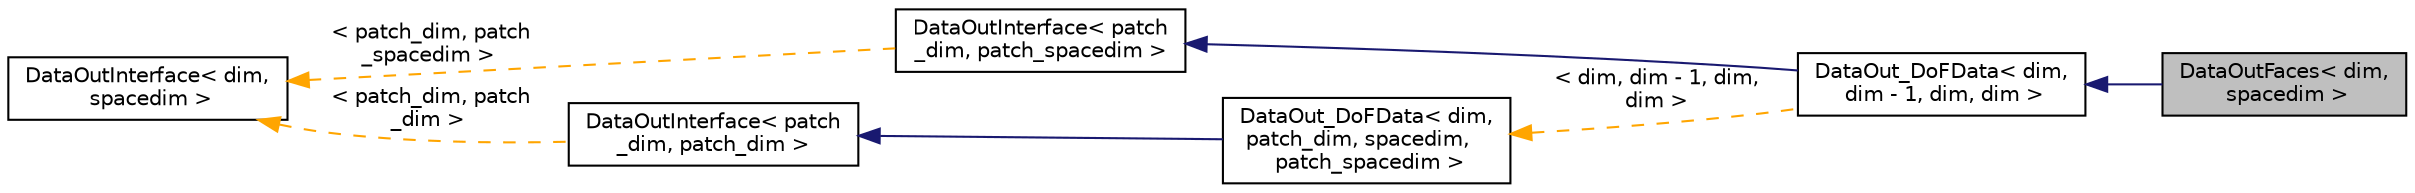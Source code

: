 digraph "DataOutFaces&lt; dim, spacedim &gt;"
{
 // LATEX_PDF_SIZE
  edge [fontname="Helvetica",fontsize="10",labelfontname="Helvetica",labelfontsize="10"];
  node [fontname="Helvetica",fontsize="10",shape=record];
  rankdir="LR";
  Node1 [label="DataOutFaces\< dim,\l spacedim \>",height=0.2,width=0.4,color="black", fillcolor="grey75", style="filled", fontcolor="black",tooltip=" "];
  Node2 -> Node1 [dir="back",color="midnightblue",fontsize="10",style="solid",fontname="Helvetica"];
  Node2 [label="DataOut_DoFData\< dim,\l dim - 1, dim, dim \>",height=0.2,width=0.4,color="black", fillcolor="white", style="filled",URL="$classDataOut__DoFData.html",tooltip=" "];
  Node3 -> Node2 [dir="back",color="midnightblue",fontsize="10",style="solid",fontname="Helvetica"];
  Node3 [label="DataOutInterface\< patch\l_dim, patch_spacedim \>",height=0.2,width=0.4,color="black", fillcolor="white", style="filled",URL="$classDataOutInterface.html",tooltip=" "];
  Node4 -> Node3 [dir="back",color="orange",fontsize="10",style="dashed",label=" \< patch_dim, patch\l_spacedim \>" ,fontname="Helvetica"];
  Node4 [label="DataOutInterface\< dim,\l spacedim \>",height=0.2,width=0.4,color="black", fillcolor="white", style="filled",URL="$classDataOutInterface.html",tooltip=" "];
  Node5 -> Node2 [dir="back",color="orange",fontsize="10",style="dashed",label=" \< dim, dim - 1, dim,\l dim \>" ,fontname="Helvetica"];
  Node5 [label="DataOut_DoFData\< dim,\l patch_dim, spacedim,\l patch_spacedim \>",height=0.2,width=0.4,color="black", fillcolor="white", style="filled",URL="$classDataOut__DoFData.html",tooltip=" "];
  Node6 -> Node5 [dir="back",color="midnightblue",fontsize="10",style="solid",fontname="Helvetica"];
  Node6 [label="DataOutInterface\< patch\l_dim, patch_dim \>",height=0.2,width=0.4,color="black", fillcolor="white", style="filled",URL="$classDataOutInterface.html",tooltip=" "];
  Node4 -> Node6 [dir="back",color="orange",fontsize="10",style="dashed",label=" \< patch_dim, patch\l_dim \>" ,fontname="Helvetica"];
}
